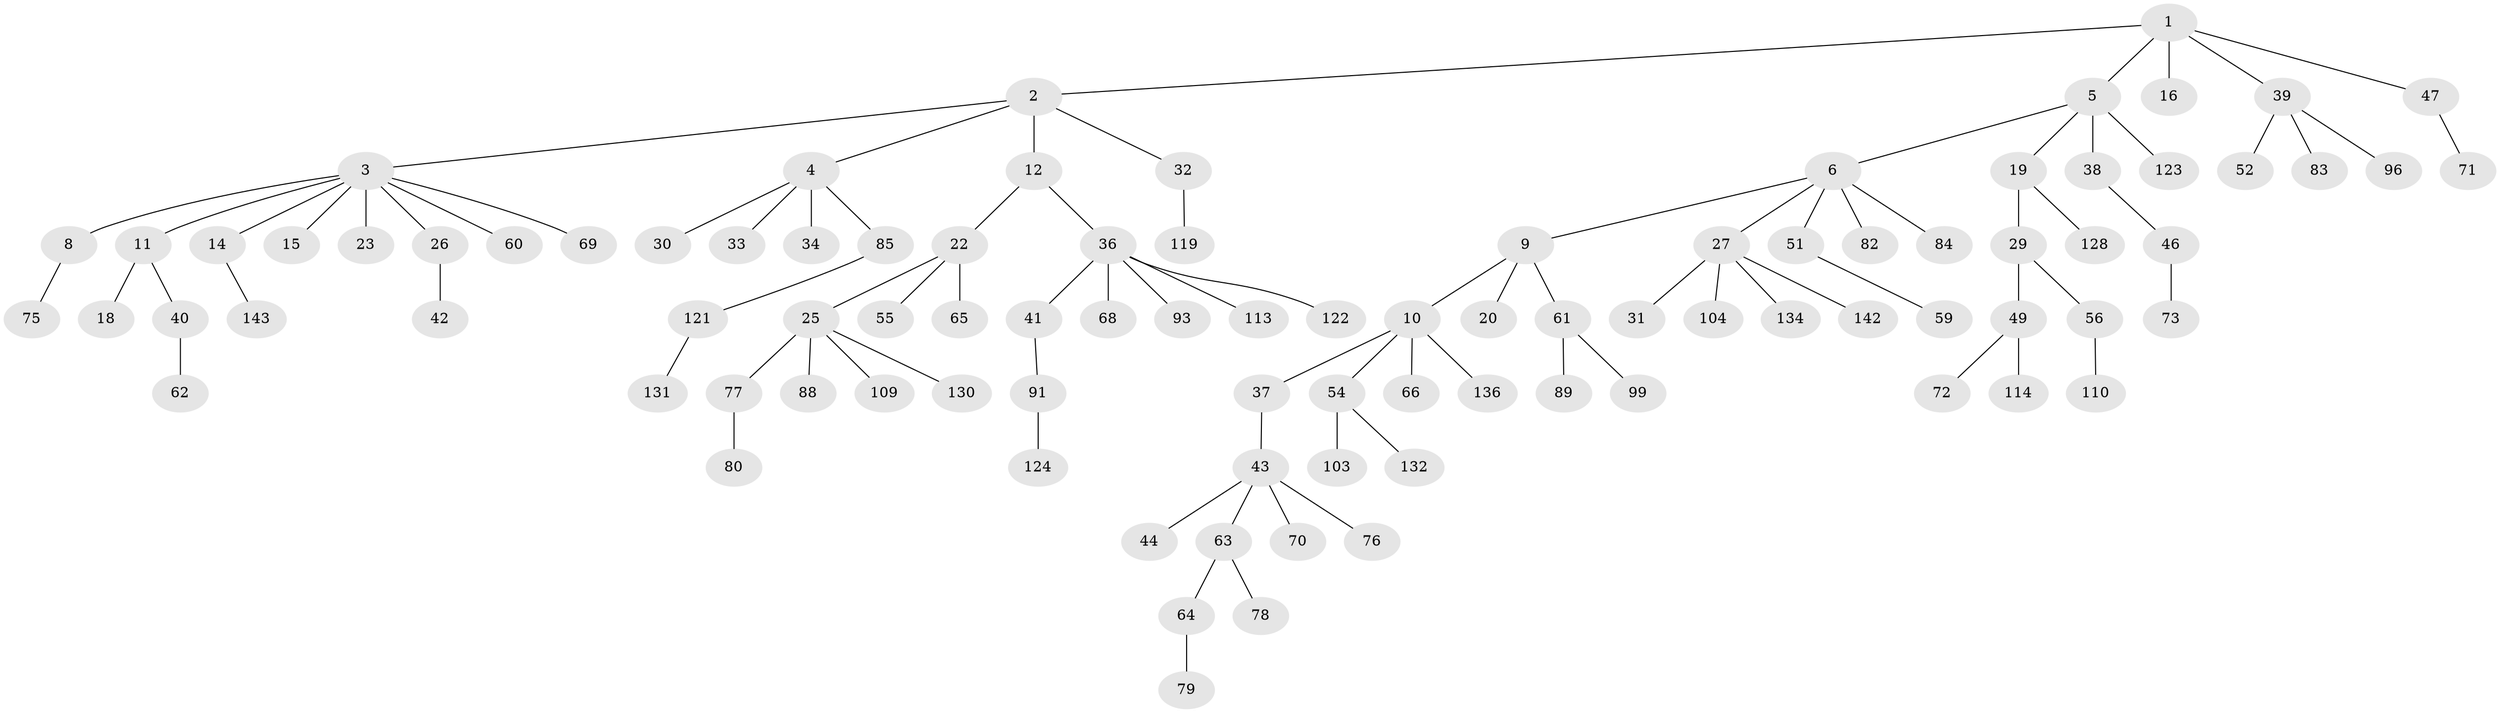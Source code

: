 // original degree distribution, {5: 0.06293706293706294, 6: 0.027972027972027972, 4: 0.04195804195804196, 2: 0.25874125874125875, 3: 0.1048951048951049, 1: 0.5034965034965035}
// Generated by graph-tools (version 1.1) at 2025/42/03/06/25 10:42:03]
// undirected, 94 vertices, 93 edges
graph export_dot {
graph [start="1"]
  node [color=gray90,style=filled];
  1 [super="+21"];
  2;
  3 [super="+17"];
  4 [super="+13"];
  5 [super="+127"];
  6 [super="+7"];
  8 [super="+58"];
  9 [super="+92"];
  10 [super="+24"];
  11 [super="+107"];
  12;
  14 [super="+35"];
  15 [super="+97"];
  16;
  18;
  19 [super="+95"];
  20;
  22 [super="+100"];
  23;
  25 [super="+86"];
  26 [super="+120"];
  27 [super="+28"];
  29 [super="+45"];
  30;
  31;
  32 [super="+140"];
  33;
  34 [super="+125"];
  36 [super="+50"];
  37 [super="+111"];
  38 [super="+94"];
  39 [super="+102"];
  40 [super="+105"];
  41 [super="+106"];
  42 [super="+90"];
  43 [super="+48"];
  44 [super="+81"];
  46;
  47 [super="+67"];
  49 [super="+53"];
  51 [super="+57"];
  52;
  54 [super="+116"];
  55;
  56;
  59 [super="+129"];
  60;
  61 [super="+117"];
  62 [super="+87"];
  63 [super="+126"];
  64;
  65;
  66 [super="+137"];
  68;
  69 [super="+74"];
  70 [super="+101"];
  71;
  72 [super="+98"];
  73 [super="+115"];
  75;
  76 [super="+112"];
  77;
  78;
  79 [super="+135"];
  80 [super="+141"];
  82;
  83;
  84 [super="+133"];
  85 [super="+108"];
  88 [super="+118"];
  89;
  91;
  93;
  96;
  99;
  103;
  104 [super="+138"];
  109;
  110;
  113;
  114;
  119;
  121;
  122;
  123;
  124;
  128 [super="+139"];
  130;
  131;
  132;
  134;
  136;
  142;
  143;
  1 -- 2;
  1 -- 5;
  1 -- 16;
  1 -- 39;
  1 -- 47;
  2 -- 3;
  2 -- 4;
  2 -- 12;
  2 -- 32;
  3 -- 8;
  3 -- 11;
  3 -- 14;
  3 -- 15;
  3 -- 69;
  3 -- 23;
  3 -- 26;
  3 -- 60;
  4 -- 30;
  4 -- 34;
  4 -- 33;
  4 -- 85;
  5 -- 6;
  5 -- 19;
  5 -- 38;
  5 -- 123;
  6 -- 9;
  6 -- 51;
  6 -- 82;
  6 -- 84;
  6 -- 27;
  8 -- 75;
  9 -- 10;
  9 -- 20;
  9 -- 61;
  10 -- 136;
  10 -- 37;
  10 -- 66;
  10 -- 54;
  11 -- 18;
  11 -- 40;
  12 -- 22;
  12 -- 36;
  14 -- 143;
  19 -- 29;
  19 -- 128;
  22 -- 25;
  22 -- 55;
  22 -- 65;
  25 -- 77;
  25 -- 88;
  25 -- 130;
  25 -- 109;
  26 -- 42;
  27 -- 31;
  27 -- 104;
  27 -- 134;
  27 -- 142;
  29 -- 56;
  29 -- 49;
  32 -- 119;
  36 -- 41;
  36 -- 68;
  36 -- 93;
  36 -- 113;
  36 -- 122;
  37 -- 43;
  38 -- 46;
  39 -- 52;
  39 -- 83;
  39 -- 96;
  40 -- 62;
  41 -- 91;
  43 -- 44;
  43 -- 63;
  43 -- 70;
  43 -- 76;
  46 -- 73;
  47 -- 71;
  49 -- 72;
  49 -- 114;
  51 -- 59;
  54 -- 103;
  54 -- 132;
  56 -- 110;
  61 -- 89;
  61 -- 99;
  63 -- 64;
  63 -- 78;
  64 -- 79;
  77 -- 80;
  85 -- 121;
  91 -- 124;
  121 -- 131;
}

